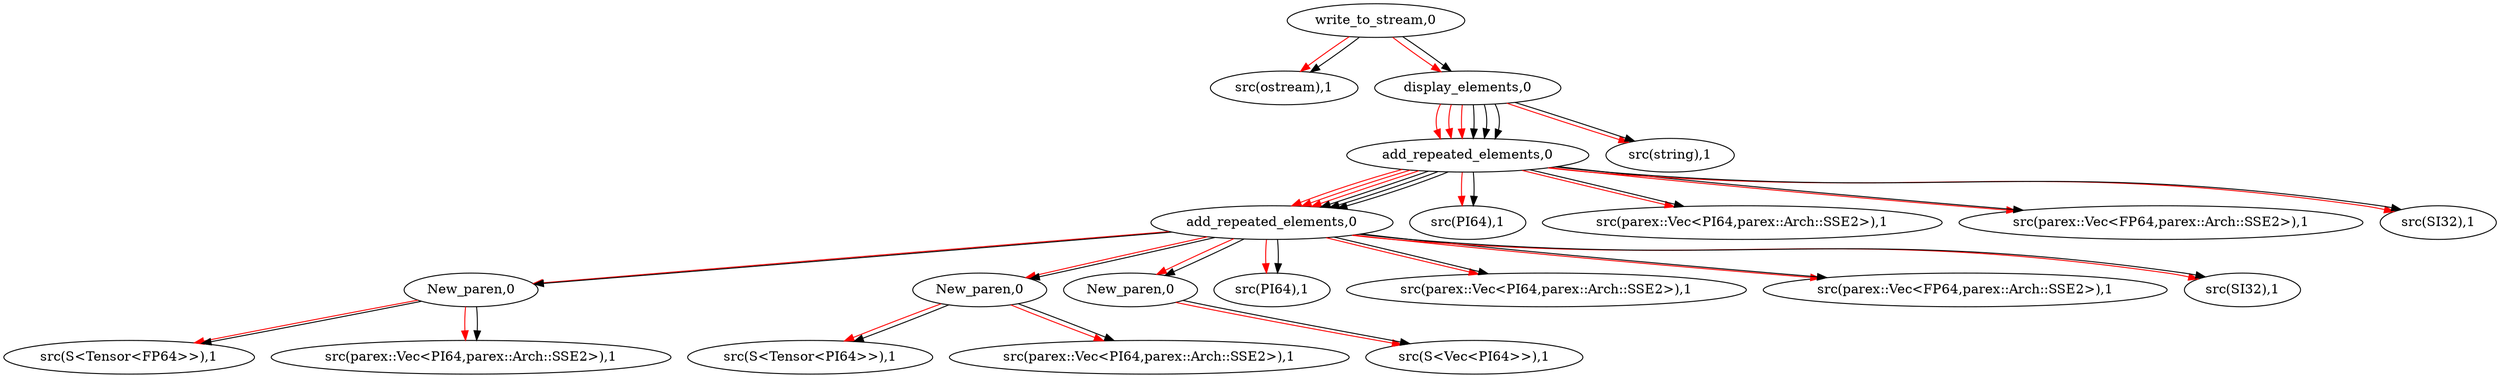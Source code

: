 digraph LexemMaker {
  node_0x5635b8bb23c0 [label="src(ostream),1"];
  node_0x5635b8bb2500 -> node_0x5635b8bb23c0 [color=red];
  node_0x5635b8bb0c90 [label="src(S<Tensor<FP64>>),1"];
  node_0x5635b8bb0e80 -> node_0x5635b8bb0c90 [color=red];
  node_0x5635b8bb0d90 [label="src(parex::Vec<PI64,parex::Arch::SSE2>),1"];
  node_0x5635b8bb0e80 -> node_0x5635b8bb0d90 [color=red];
  node_0x5635b8bb0e80 [label="New_paren,0"];
  node_0x5635b8bb0e80 -> node_0x5635b8bb0c90;
  node_0x5635b8bb0e80 -> node_0x5635b8bb0d90;
  node_0x5635b8bb1570 -> node_0x5635b8bb0e80 [color=red];
  node_0x5635b8bb0f40 [label="src(S<Tensor<PI64>>),1"];
  node_0x5635b8bb1160 -> node_0x5635b8bb0f40 [color=red];
  node_0x5635b8bb1040 [label="src(parex::Vec<PI64,parex::Arch::SSE2>),1"];
  node_0x5635b8bb1160 -> node_0x5635b8bb1040 [color=red];
  node_0x5635b8bb1160 [label="New_paren,0"];
  node_0x5635b8bb1160 -> node_0x5635b8bb0f40;
  node_0x5635b8bb1160 -> node_0x5635b8bb1040;
  node_0x5635b8bb1570 -> node_0x5635b8bb1160 [color=red];
  node_0x5635b8bb1220 [label="src(S<Vec<PI64>>),1"];
  node_0x5635b8bb1350 -> node_0x5635b8bb1220 [color=red];
  node_0x5635b8bb1350 [label="New_paren,0"];
  node_0x5635b8bb1350 -> node_0x5635b8bb1220;
  node_0x5635b8bb1570 -> node_0x5635b8bb1350 [color=red];
  node_0x5635b8bb0bd0 [label="src(PI64),1"];
  node_0x5635b8bb1570 -> node_0x5635b8bb0bd0 [color=red];
  node_0x5635b8bb0af0 [label="src(parex::Vec<PI64,parex::Arch::SSE2>),1"];
  node_0x5635b8bb1570 -> node_0x5635b8bb0af0 [color=red];
  node_0x5635b8bb09d0 [label="src(parex::Vec<FP64,parex::Arch::SSE2>),1"];
  node_0x5635b8bb1570 -> node_0x5635b8bb09d0 [color=red];
  node_0x5635b8bb0910 [label="src(SI32),1"];
  node_0x5635b8bb1570 -> node_0x5635b8bb0910 [color=red];
  node_0x5635b8bb1570 [label="add_repeated_elements,0"];
  node_0x5635b8bb1570 -> node_0x5635b8bb0e80;
  node_0x5635b8bb1570 -> node_0x5635b8bb1160;
  node_0x5635b8bb1570 -> node_0x5635b8bb1350;
  node_0x5635b8bb1570 -> node_0x5635b8bb0bd0;
  node_0x5635b8bb1570 -> node_0x5635b8bb0af0;
  node_0x5635b8bb1570 -> node_0x5635b8bb09d0;
  node_0x5635b8bb1570 -> node_0x5635b8bb0910;
  node_0x5635b8bb1c00 -> node_0x5635b8bb1570 [color=red];
  node_0x5635b8bb1c00 -> node_0x5635b8bb1570 [color=red];
  node_0x5635b8bb1c00 -> node_0x5635b8bb1570 [color=red];
  node_0x5635b8bb1a80 [label="src(PI64),1"];
  node_0x5635b8bb1c00 -> node_0x5635b8bb1a80 [color=red];
  node_0x5635b8bb1970 [label="src(parex::Vec<PI64,parex::Arch::SSE2>),1"];
  node_0x5635b8bb1c00 -> node_0x5635b8bb1970 [color=red];
  node_0x5635b8bb17d0 [label="src(parex::Vec<FP64,parex::Arch::SSE2>),1"];
  node_0x5635b8bb1c00 -> node_0x5635b8bb17d0 [color=red];
  node_0x5635b8bb16d0 [label="src(SI32),1"];
  node_0x5635b8bb1c00 -> node_0x5635b8bb16d0 [color=red];
  node_0x5635b8bb1c00 [label="add_repeated_elements,0"];
  node_0x5635b8bb1c00 -> node_0x5635b8bb1570;
  node_0x5635b8bb1c00 -> node_0x5635b8bb1570;
  node_0x5635b8bb1c00 -> node_0x5635b8bb1570;
  node_0x5635b8bb1c00 -> node_0x5635b8bb1a80;
  node_0x5635b8bb1c00 -> node_0x5635b8bb1970;
  node_0x5635b8bb1c00 -> node_0x5635b8bb17d0;
  node_0x5635b8bb1c00 -> node_0x5635b8bb16d0;
  node_0x5635b8bb22d0 -> node_0x5635b8bb1c00 [color=red];
  node_0x5635b8bb22d0 -> node_0x5635b8bb1c00 [color=red];
  node_0x5635b8bb22d0 -> node_0x5635b8bb1c00 [color=red];
  node_0x5635b8bb2170 [label="src(string),1"];
  node_0x5635b8bb22d0 -> node_0x5635b8bb2170 [color=red];
  node_0x5635b8bb22d0 [label="display_elements,0"];
  node_0x5635b8bb22d0 -> node_0x5635b8bb1c00;
  node_0x5635b8bb22d0 -> node_0x5635b8bb1c00;
  node_0x5635b8bb22d0 -> node_0x5635b8bb1c00;
  node_0x5635b8bb22d0 -> node_0x5635b8bb2170;
  node_0x5635b8bb2500 -> node_0x5635b8bb22d0 [color=red];
  node_0x5635b8bb2500 [label="write_to_stream,0"];
  node_0x5635b8bb2500 -> node_0x5635b8bb23c0;
  node_0x5635b8bb2500 -> node_0x5635b8bb22d0;
}
